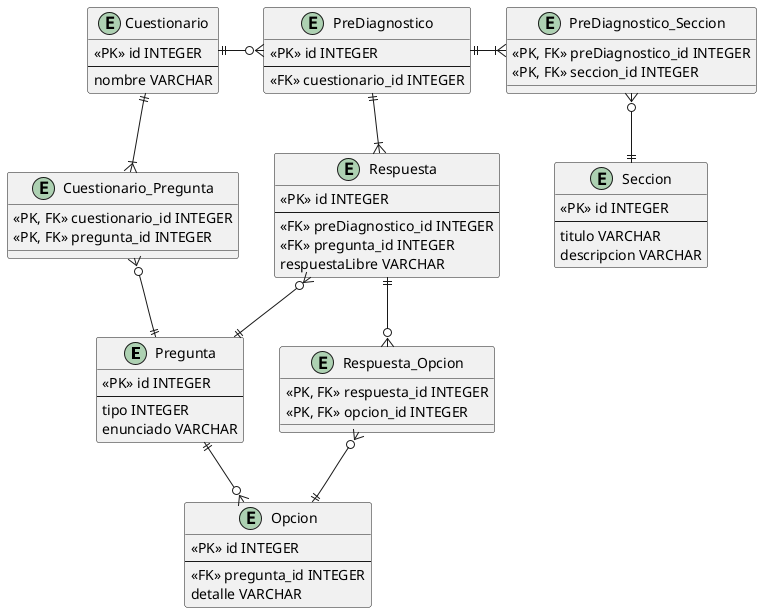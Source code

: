 @startuml

entity Pregunta {
    <<PK>> id INTEGER
    ---
    tipo INTEGER
    enunciado VARCHAR
}

entity Opcion {
    <<PK>> id INTEGER
    ---
    <<FK>> pregunta_id INTEGER
    detalle VARCHAR
}

entity Cuestionario {
    <<PK>> id INTEGER
    ---
    nombre VARCHAR
}

entity Cuestionario_Pregunta {
    <<PK, FK>> cuestionario_id INTEGER
    <<PK, FK>> pregunta_id INTEGER
}

entity Respuesta {
    <<PK>> id INTEGER
    ---
    <<FK>> preDiagnostico_id INTEGER
    <<FK>> pregunta_id INTEGER
    respuestaLibre VARCHAR
}

entity Respuesta_Opcion {
    <<PK, FK>> respuesta_id INTEGER
    <<PK, FK>> opcion_id INTEGER
}

entity PreDiagnostico {
    <<PK>> id INTEGER
    ---
    <<FK>> cuestionario_id INTEGER
}

entity Seccion {
    <<PK>> id INTEGER
    ---
    titulo VARCHAR
    descripcion VARCHAR
}

entity PreDiagnostico_Seccion {
    <<PK, FK>> preDiagnostico_id INTEGER
    <<PK, FK>> seccion_id INTEGER
}

PreDiagnostico ||-|{ PreDiagnostico_Seccion
PreDiagnostico_Seccion }o--|| Seccion
Cuestionario ||-o{ PreDiagnostico
Cuestionario ||--|{ Cuestionario_Pregunta
Cuestionario_Pregunta }o--|| Pregunta
Respuesta }o--|| Pregunta
PreDiagnostico ||--|{ Respuesta
Pregunta ||--o{ Opcion
Respuesta ||--o{ Respuesta_Opcion
Respuesta_Opcion }o--|| Opcion

@enduml